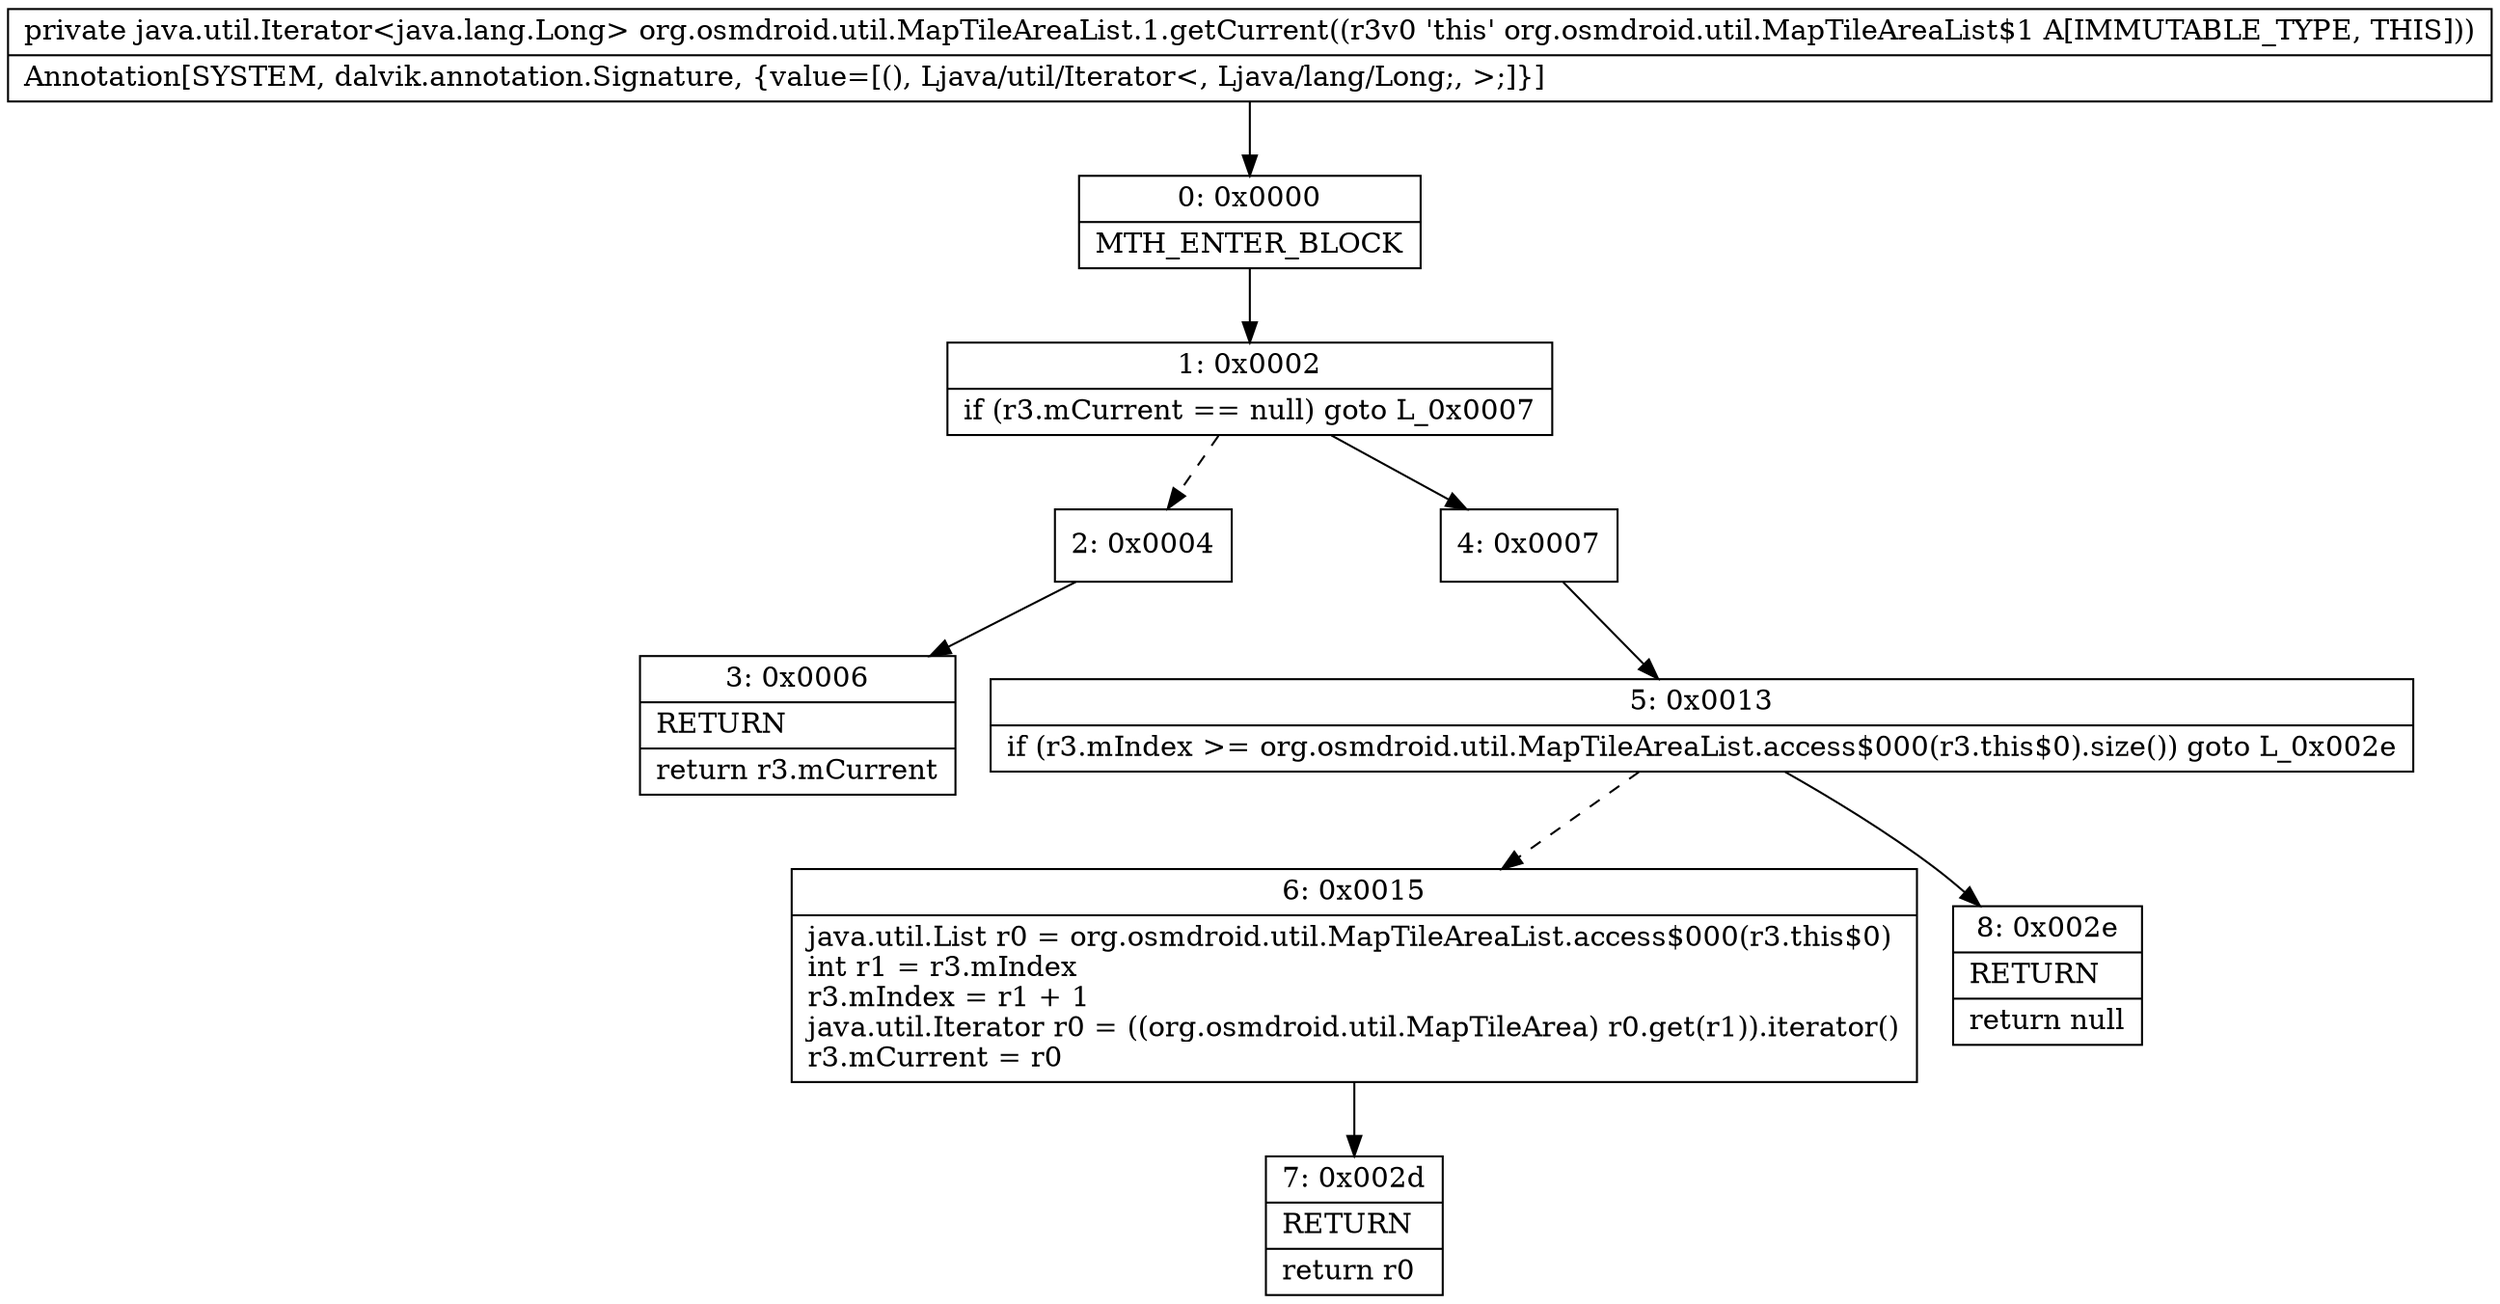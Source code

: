 digraph "CFG fororg.osmdroid.util.MapTileAreaList.1.getCurrent()Ljava\/util\/Iterator;" {
Node_0 [shape=record,label="{0\:\ 0x0000|MTH_ENTER_BLOCK\l}"];
Node_1 [shape=record,label="{1\:\ 0x0002|if (r3.mCurrent == null) goto L_0x0007\l}"];
Node_2 [shape=record,label="{2\:\ 0x0004}"];
Node_3 [shape=record,label="{3\:\ 0x0006|RETURN\l|return r3.mCurrent\l}"];
Node_4 [shape=record,label="{4\:\ 0x0007}"];
Node_5 [shape=record,label="{5\:\ 0x0013|if (r3.mIndex \>= org.osmdroid.util.MapTileAreaList.access$000(r3.this$0).size()) goto L_0x002e\l}"];
Node_6 [shape=record,label="{6\:\ 0x0015|java.util.List r0 = org.osmdroid.util.MapTileAreaList.access$000(r3.this$0)\lint r1 = r3.mIndex\lr3.mIndex = r1 + 1\ljava.util.Iterator r0 = ((org.osmdroid.util.MapTileArea) r0.get(r1)).iterator()\lr3.mCurrent = r0\l}"];
Node_7 [shape=record,label="{7\:\ 0x002d|RETURN\l|return r0\l}"];
Node_8 [shape=record,label="{8\:\ 0x002e|RETURN\l|return null\l}"];
MethodNode[shape=record,label="{private java.util.Iterator\<java.lang.Long\> org.osmdroid.util.MapTileAreaList.1.getCurrent((r3v0 'this' org.osmdroid.util.MapTileAreaList$1 A[IMMUTABLE_TYPE, THIS]))  | Annotation[SYSTEM, dalvik.annotation.Signature, \{value=[(), Ljava\/util\/Iterator\<, Ljava\/lang\/Long;, \>;]\}]\l}"];
MethodNode -> Node_0;
Node_0 -> Node_1;
Node_1 -> Node_2[style=dashed];
Node_1 -> Node_4;
Node_2 -> Node_3;
Node_4 -> Node_5;
Node_5 -> Node_6[style=dashed];
Node_5 -> Node_8;
Node_6 -> Node_7;
}

